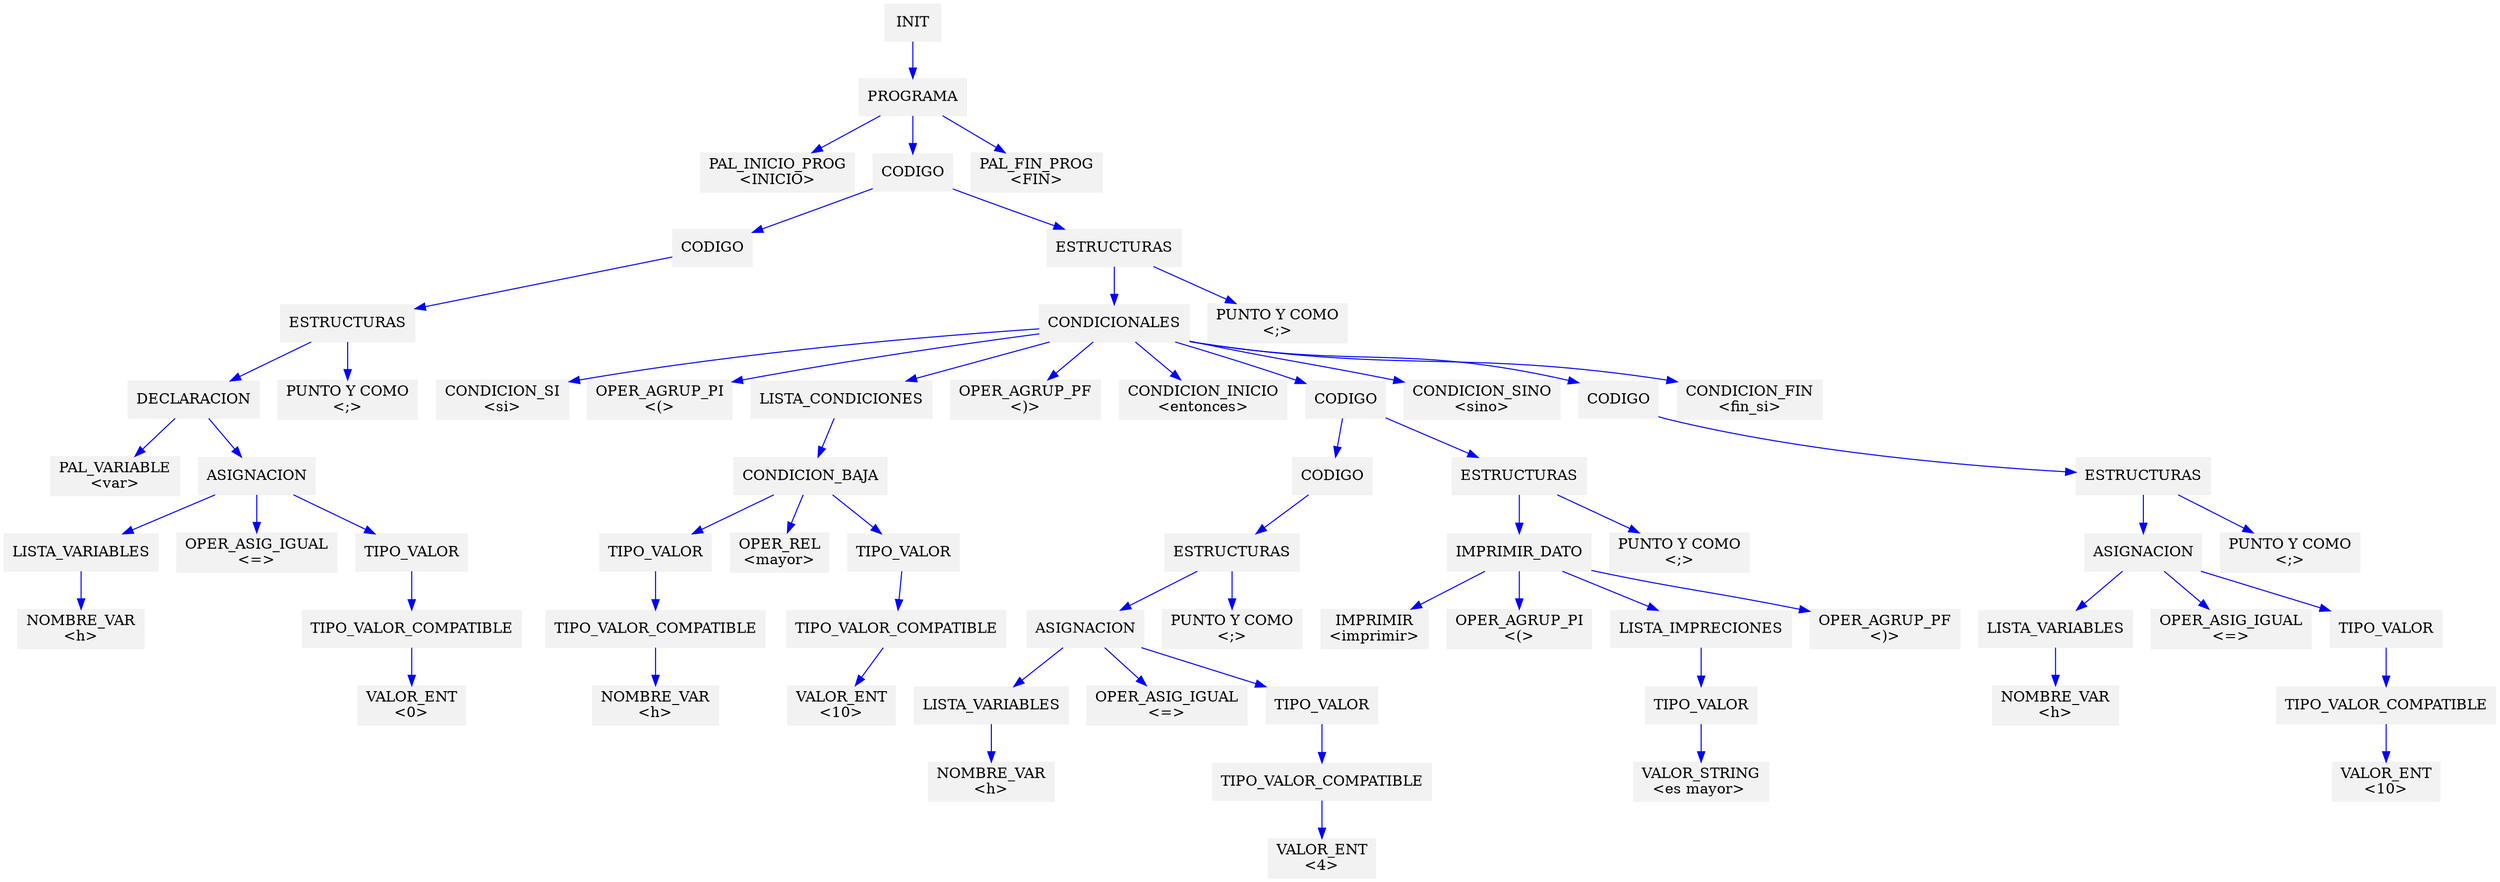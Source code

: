 digraph G {node[shape=box, style=filled, color=Gray95]; edge[color=blue];rankdir=UD 

node62[label="PAL_INICIO_PROG
<INICIO>"]
node8[label="PAL_VARIABLE
<var>"]
node1[label="NOMBRE_VAR
<h>"]
node0[label="LISTA_VARIABLES"]
node6[label="OPER_ASIG_IGUAL
<=>"]
node3[label="VALOR_ENT
<0>"]
node2[label="TIPO_VALOR_COMPATIBLE"]
node4[label="TIPO_VALOR"]
node5[label="ASIGNACION"]
node7[label="DECLARACION"]
node10[label="PUNTO Y COMO
<;>"]
node9[label="ESTRUCTURAS"]
node11[label="CODIGO"]
node52[label="CONDICION_SI
<si>"]
node53[label="OPER_AGRUP_PI
<(>"]
node13[label="NOMBRE_VAR
<h>"]
node12[label="TIPO_VALOR_COMPATIBLE"]
node14[label="TIPO_VALOR"]
node19[label="OPER_REL
<mayor>"]
node16[label="VALOR_ENT
<10>"]
node15[label="TIPO_VALOR_COMPATIBLE"]
node17[label="TIPO_VALOR"]
node18[label="CONDICION_BAJA"]
node20[label="LISTA_CONDICIONES"]
node54[label="OPER_AGRUP_PF
<)>"]
node55[label="CONDICION_INICIO
<entonces>"]
node22[label="NOMBRE_VAR
<h>"]
node21[label="LISTA_VARIABLES"]
node27[label="OPER_ASIG_IGUAL
<=>"]
node24[label="VALOR_ENT
<4>"]
node23[label="TIPO_VALOR_COMPATIBLE"]
node25[label="TIPO_VALOR"]
node26[label="ASIGNACION"]
node29[label="PUNTO Y COMO
<;>"]
node28[label="ESTRUCTURAS"]
node30[label="CODIGO"]
node35[label="IMPRIMIR
<imprimir>"]
node36[label="OPER_AGRUP_PI
<(>"]
node32[label="VALOR_STRING
<es mayor> "]
node31[label="TIPO_VALOR"]
node33[label="LISTA_IMPRECIONES"]
node37[label="OPER_AGRUP_PF
<)>"]
node34[label="IMPRIMIR_DATO"]
node39[label="PUNTO Y COMO
<;>"]
node38[label="ESTRUCTURAS"]
node40[label="CODIGO"]
node56[label="CONDICION_SINO
<sino>"]
node42[label="NOMBRE_VAR
<h>"]
node41[label="LISTA_VARIABLES"]
node47[label="OPER_ASIG_IGUAL
<=>"]
node44[label="VALOR_ENT
<10>"]
node43[label="TIPO_VALOR_COMPATIBLE"]
node45[label="TIPO_VALOR"]
node46[label="ASIGNACION"]
node49[label="PUNTO Y COMO
<;>"]
node48[label="ESTRUCTURAS"]
node50[label="CODIGO"]
node57[label="CONDICION_FIN
<fin_si>"]
node51[label="CONDICIONALES"]
node59[label="PUNTO Y COMO
<;>"]
node58[label="ESTRUCTURAS"]
node60[label="CODIGO"]
node63[label="PAL_FIN_PROG
<FIN>"]
node61[label="PROGRAMA"]
node64[label="INIT"]

node64->node61->node62
node61->node60->node11->node9->node7->node8
node7->node5->node0->node1

node5->node6
node5->node4->node2->node3




node9->node10


node60->node58->node51->node52
node51->node53
node51->node20->node18->node14->node12->node13


node18->node19
node18->node17->node15->node16




node51->node54
node51->node55
node51->node40->node30->node28->node26->node21->node22

node26->node27
node26->node25->node23->node24



node28->node29


node40->node38->node34->node35
node34->node36
node34->node33->node31->node32


node34->node37

node38->node39


node51->node56
node51->node50->node48->node46->node41->node42

node46->node47
node46->node45->node43->node44



node48->node49


node51->node57

node58->node59


node61->node63



}
